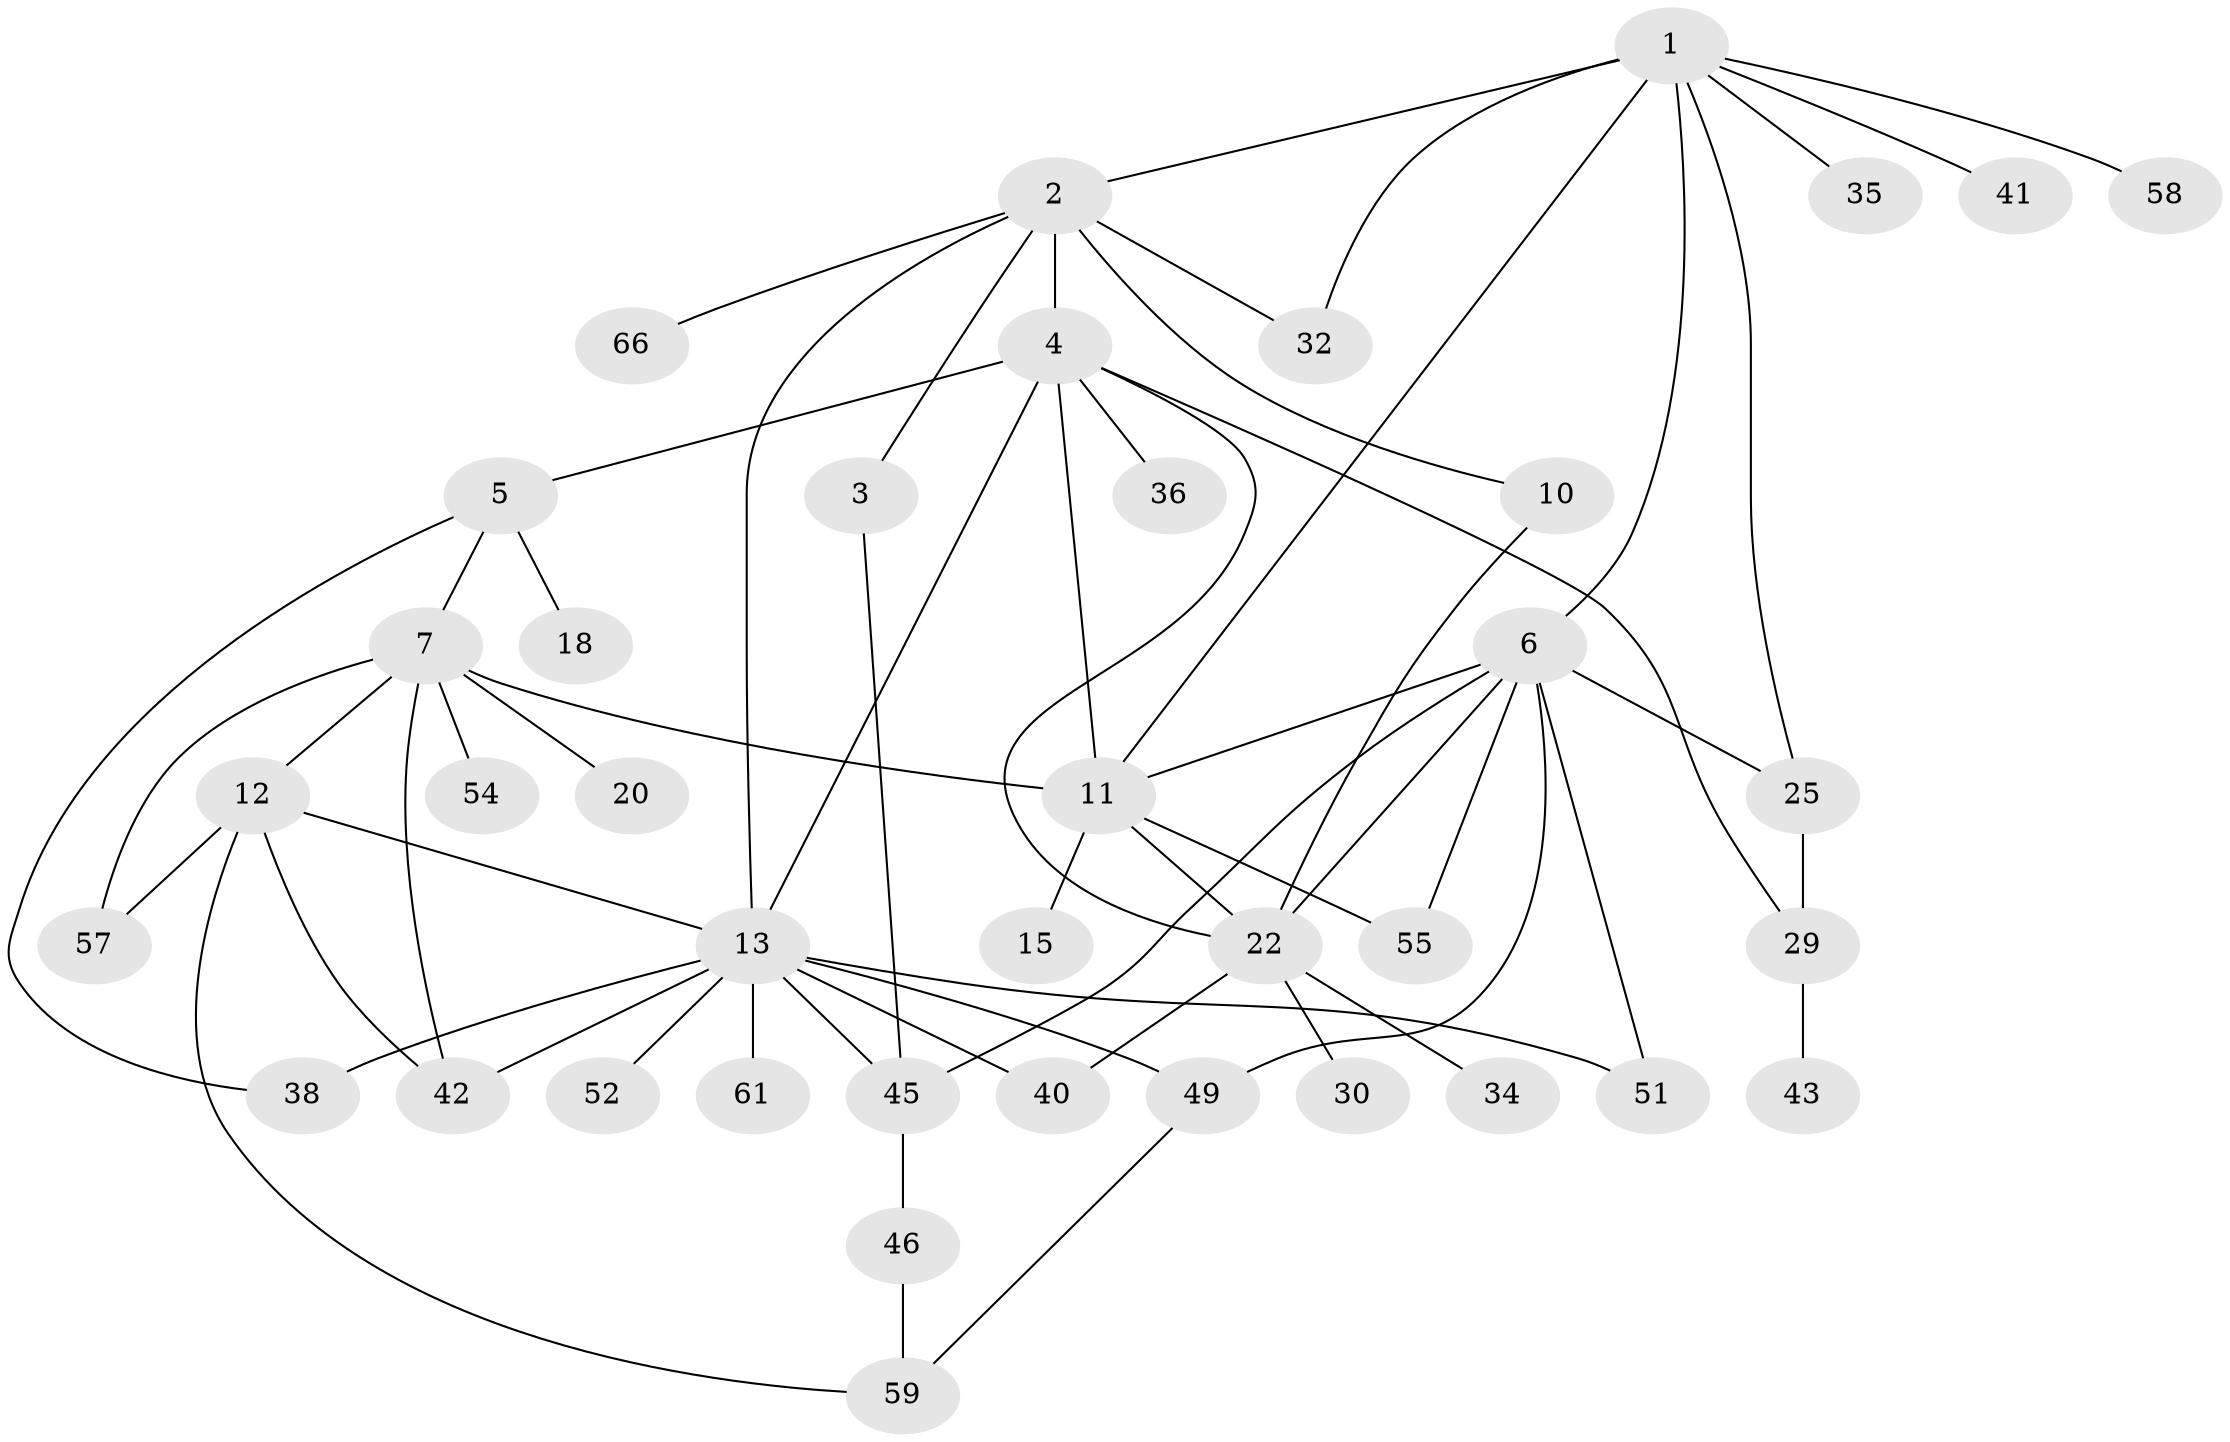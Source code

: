 // original degree distribution, {4: 0.13636363636363635, 6: 0.06060606060606061, 2: 0.36363636363636365, 5: 0.07575757575757576, 8: 0.015151515151515152, 1: 0.22727272727272727, 3: 0.12121212121212122}
// Generated by graph-tools (version 1.1) at 2025/16/03/04/25 18:16:52]
// undirected, 39 vertices, 61 edges
graph export_dot {
graph [start="1"]
  node [color=gray90,style=filled];
  1 [super="+21+17"];
  2 [super="+37"];
  3;
  4 [super="+39+26"];
  5 [super="+9"];
  6 [super="+14+28"];
  7 [super="+8+19"];
  10 [super="+16"];
  11;
  12 [super="+56"];
  13 [super="+53+47+31"];
  15;
  18 [super="+63"];
  20;
  22 [super="+27+24"];
  25 [super="+64"];
  29;
  30;
  32;
  34;
  35;
  36;
  38;
  40;
  41;
  42;
  43;
  45;
  46;
  49;
  51 [super="+60"];
  52;
  54;
  55;
  57;
  58 [super="+62"];
  59 [super="+65"];
  61;
  66;
  1 -- 2;
  1 -- 6 [weight=2];
  1 -- 32;
  1 -- 41;
  1 -- 35;
  1 -- 25;
  1 -- 58;
  1 -- 11;
  2 -- 3;
  2 -- 4;
  2 -- 10;
  2 -- 13;
  2 -- 32;
  2 -- 66;
  3 -- 45;
  4 -- 5;
  4 -- 11 [weight=2];
  4 -- 36;
  4 -- 22;
  4 -- 29;
  4 -- 13;
  5 -- 7;
  5 -- 18;
  5 -- 38;
  6 -- 11;
  6 -- 55;
  6 -- 25;
  6 -- 22;
  6 -- 45;
  6 -- 49;
  6 -- 51;
  7 -- 42;
  7 -- 20;
  7 -- 54;
  7 -- 57;
  7 -- 12;
  7 -- 11;
  10 -- 22;
  11 -- 15;
  11 -- 22;
  11 -- 55;
  12 -- 57;
  12 -- 42;
  12 -- 59;
  12 -- 13;
  13 -- 40;
  13 -- 42;
  13 -- 45;
  13 -- 49;
  13 -- 51;
  13 -- 52;
  13 -- 61;
  13 -- 38;
  22 -- 40;
  22 -- 34;
  22 -- 30;
  25 -- 29;
  29 -- 43;
  45 -- 46;
  46 -- 59;
  49 -- 59;
}

